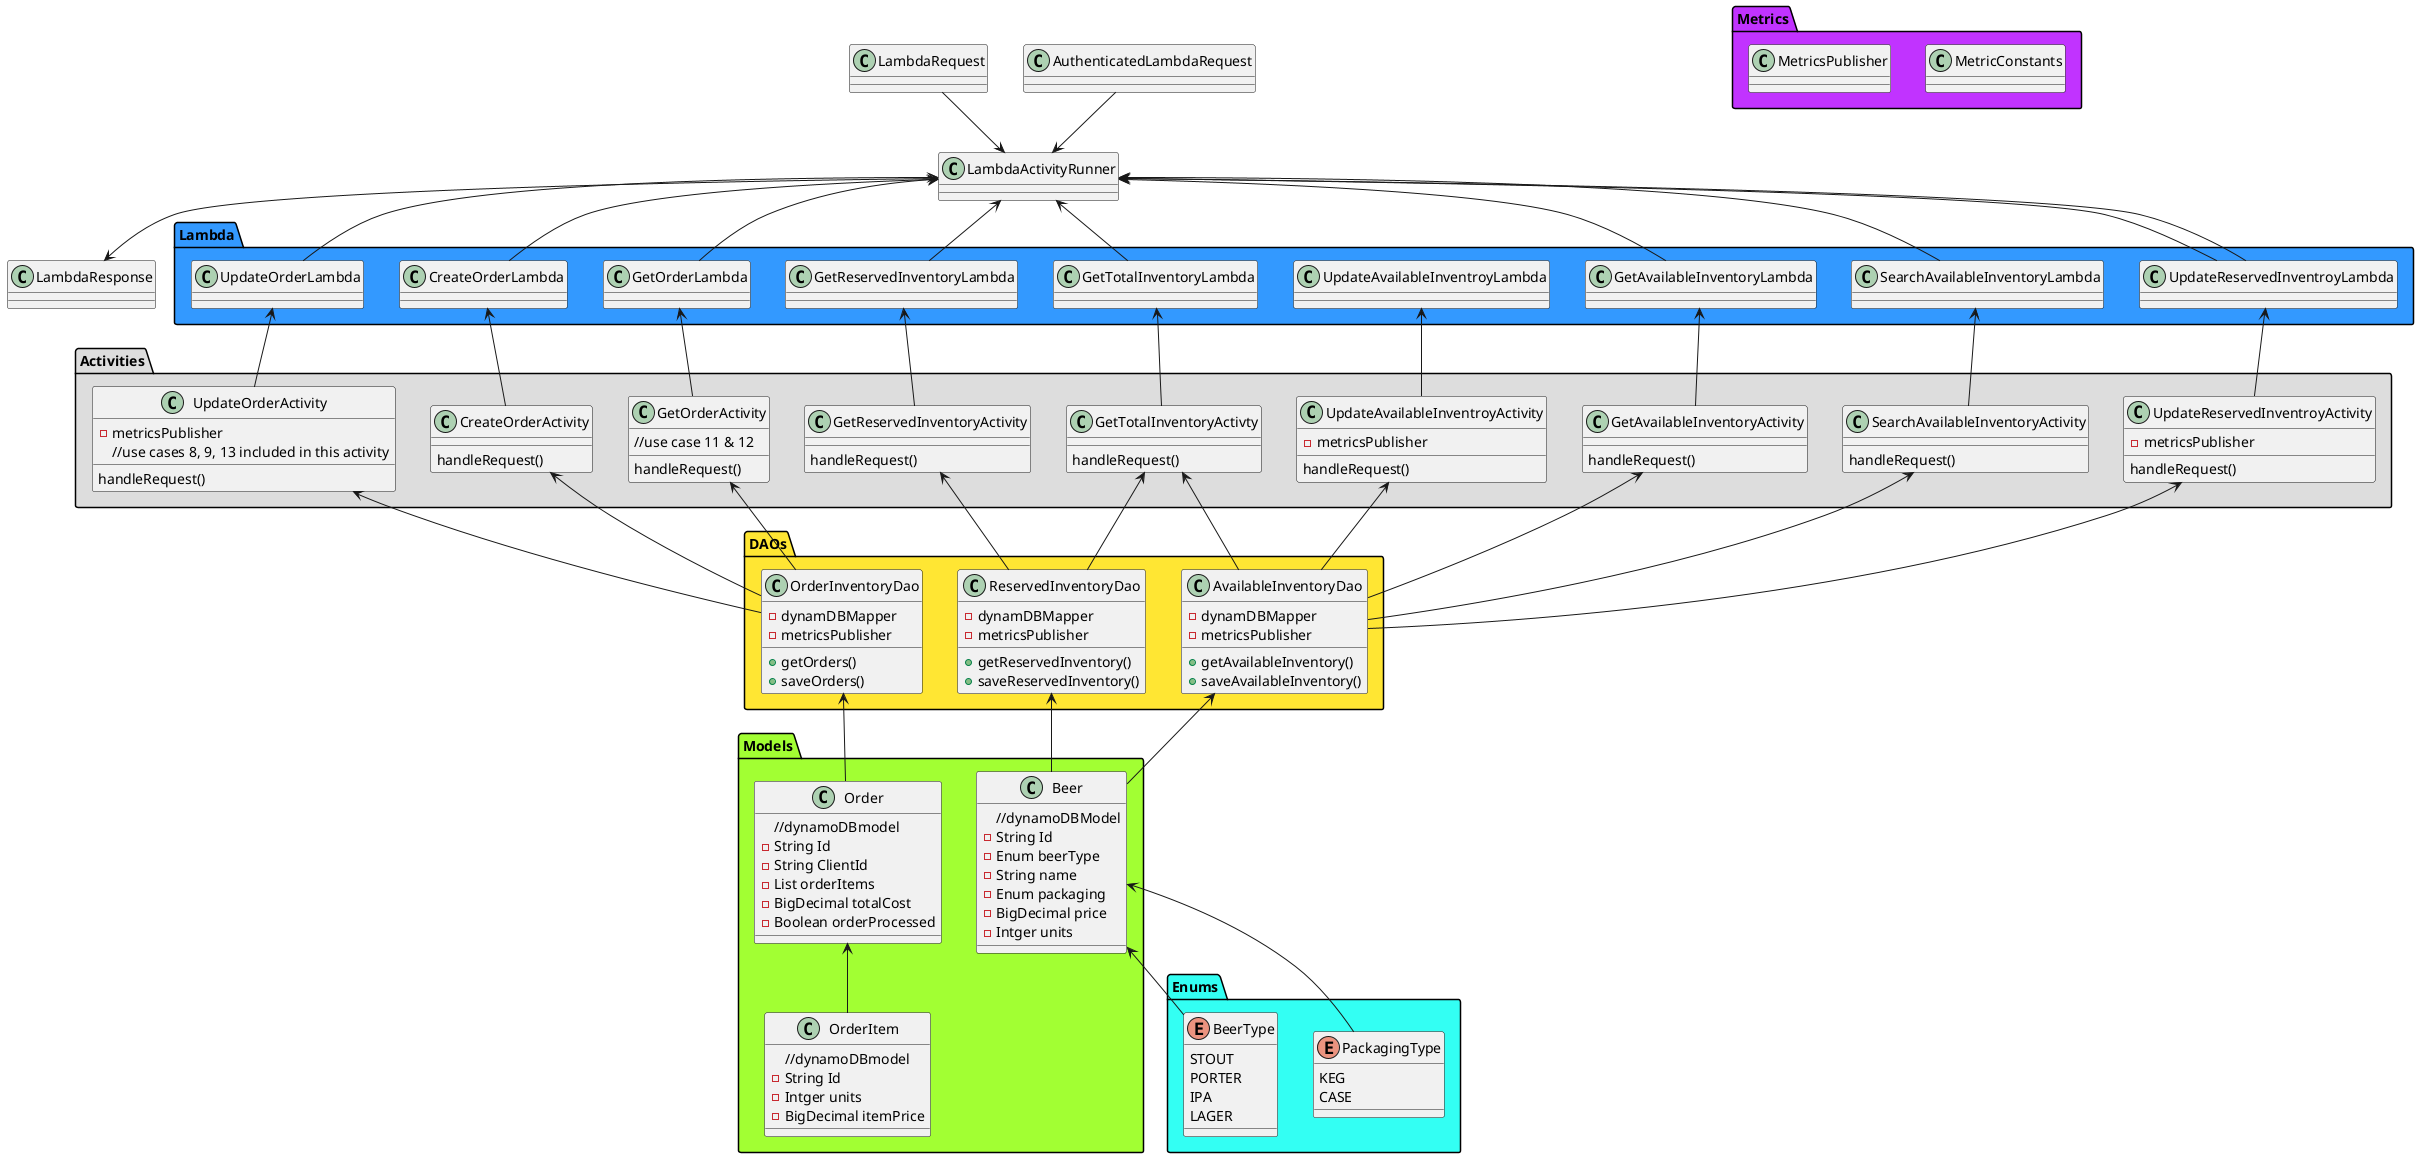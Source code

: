 @startuml
'https://plantuml.com/class-diagram

package "Activities" #DDDDDD {
  class SearchAvailableInventoryActivity{
  handleRequest()
  }

class GetAvailableInventoryActivity{
handleRequest()
}

class GetReservedInventoryActivity{
handleRequest()
}

class GetTotalInventoryActivty{
handleRequest()
}

class UpdateAvailableInventroyActivity{
-metricsPublisher
handleRequest()
}

class UpdateReservedInventroyActivity{
-metricsPublisher
handleRequest()
}

class CreateOrderActivity{
handleRequest()
}

class UpdateOrderActivity{
-metricsPublisher
handleRequest()
//use cases 8, 9, 13 included in this activity
}

class GetOrderActivity{
handleRequest()
//use case 11 & 12
}
}
package "DAOs" #FFE633 {
class AvailableInventoryDao {
    -dynamDBMapper
    -metricsPublisher
    +getAvailableInventory()
    +saveAvailableInventory()
}

class ReservedInventoryDao {
    -dynamDBMapper
    -metricsPublisher
    +getReservedInventory()
    +saveReservedInventory()
}
class OrderInventoryDao {
    -dynamDBMapper
    -metricsPublisher
    +getOrders()
    +saveOrders()
}
}

package "Models" #A2FF33 {
class Beer {
    //dynamoDBModel
    -String Id
    -Enum beerType
    -String name
    -Enum packaging
    -BigDecimal price
    -Intger units
}

class Order {
    //dynamoDBmodel
    -String Id
    -String ClientId
    -List orderItems
    -BigDecimal totalCost
    -Boolean orderProcessed
}

class OrderItem {
    //dynamoDBmodel
    -String Id
    -Intger units
    -BigDecimal itemPrice
}
}

package "Enums" #33FFF3 {
enum BeerType {
STOUT
PORTER
IPA
LAGER
}

enum PackagingType {
KEG
CASE
}
}

package "Lambda" #3399FF {
    class SearchAvailableInventoryLambda {
    }

    class SearchAvailableInventoryLambda {
    }

    class GetAvailableInventoryLambda {
    }

    class GetReservedInventoryLambda {
    }

    class GetTotalInventoryLambda {
    }

    class UpdateAvailableInventroyLambda {
    }

    class UpdateReservedInventroyLambda {
    }

    class CreateOrderLambda {
    }

    class UpdateOrderLambda {
    }

    class GetOrderLambda {
    }
}
package "Metrics" #C133FF {
    class MetricConstants{
    }
    class MetricsPublisher{
    }
}

    class LambdaRequest{
    }

    class LambdaResponse{
    }
    class AuthenticatedLambdaRequest{
    }
    class LambdaActivityRunner{
        }


LambdaActivityRunner <-- UpdateOrderLambda
LambdaActivityRunner <-- SearchAvailableInventoryLambda
LambdaActivityRunner <-- GetOrderLambda
LambdaActivityRunner <-- CreateOrderLambda
LambdaActivityRunner <-- GetAvailableInventoryLambda
LambdaActivityRunner <-- UpdateReservedInventroyLambda
LambdaActivityRunner <-- UpdateReservedInventroyLambda
LambdaActivityRunner <-- GetTotalInventoryLambda
LambdaActivityRunner <-- GetReservedInventoryLambda
LambdaActivityRunner --> LambdaResponse
LambdaRequest --> LambdaActivityRunner
AuthenticatedLambdaRequest --> LambdaActivityRunner
Beer  <-- BeerType
AvailableInventoryDao <-- Beer
Beer <-- PackagingType
Order <-- OrderItem
ReservedInventoryDao <-- Beer
OrderInventoryDao <-- Order
SearchAvailableInventoryActivity <-- AvailableInventoryDao
GetAvailableInventoryActivity <-- AvailableInventoryDao
GetReservedInventoryActivity <-- ReservedInventoryDao
UpdateAvailableInventroyActivity <-- AvailableInventoryDao
UpdateReservedInventroyActivity <--AvailableInventoryDao
CreateOrderActivity <-- OrderInventoryDao
GetOrderActivity <-- OrderInventoryDao
UpdateOrderActivity <--OrderInventoryDao
GetTotalInventoryActivty <-- AvailableInventoryDao
GetTotalInventoryActivty <-- ReservedInventoryDao
SearchAvailableInventoryLambda <-- SearchAvailableInventoryActivity
GetAvailableInventoryLambda <-- GetAvailableInventoryActivity
GetReservedInventoryLambda <-- GetReservedInventoryActivity
GetOrderLambda <-- GetOrderActivity
UpdateOrderLambda <-- UpdateOrderActivity
GetTotalInventoryLambda <-- GetTotalInventoryActivty
UpdateReservedInventroyLambda <-- UpdateReservedInventroyActivity
CreateOrderLambda <-- CreateOrderActivity
UpdateAvailableInventroyLambda <-- UpdateAvailableInventroyActivity
@enduml